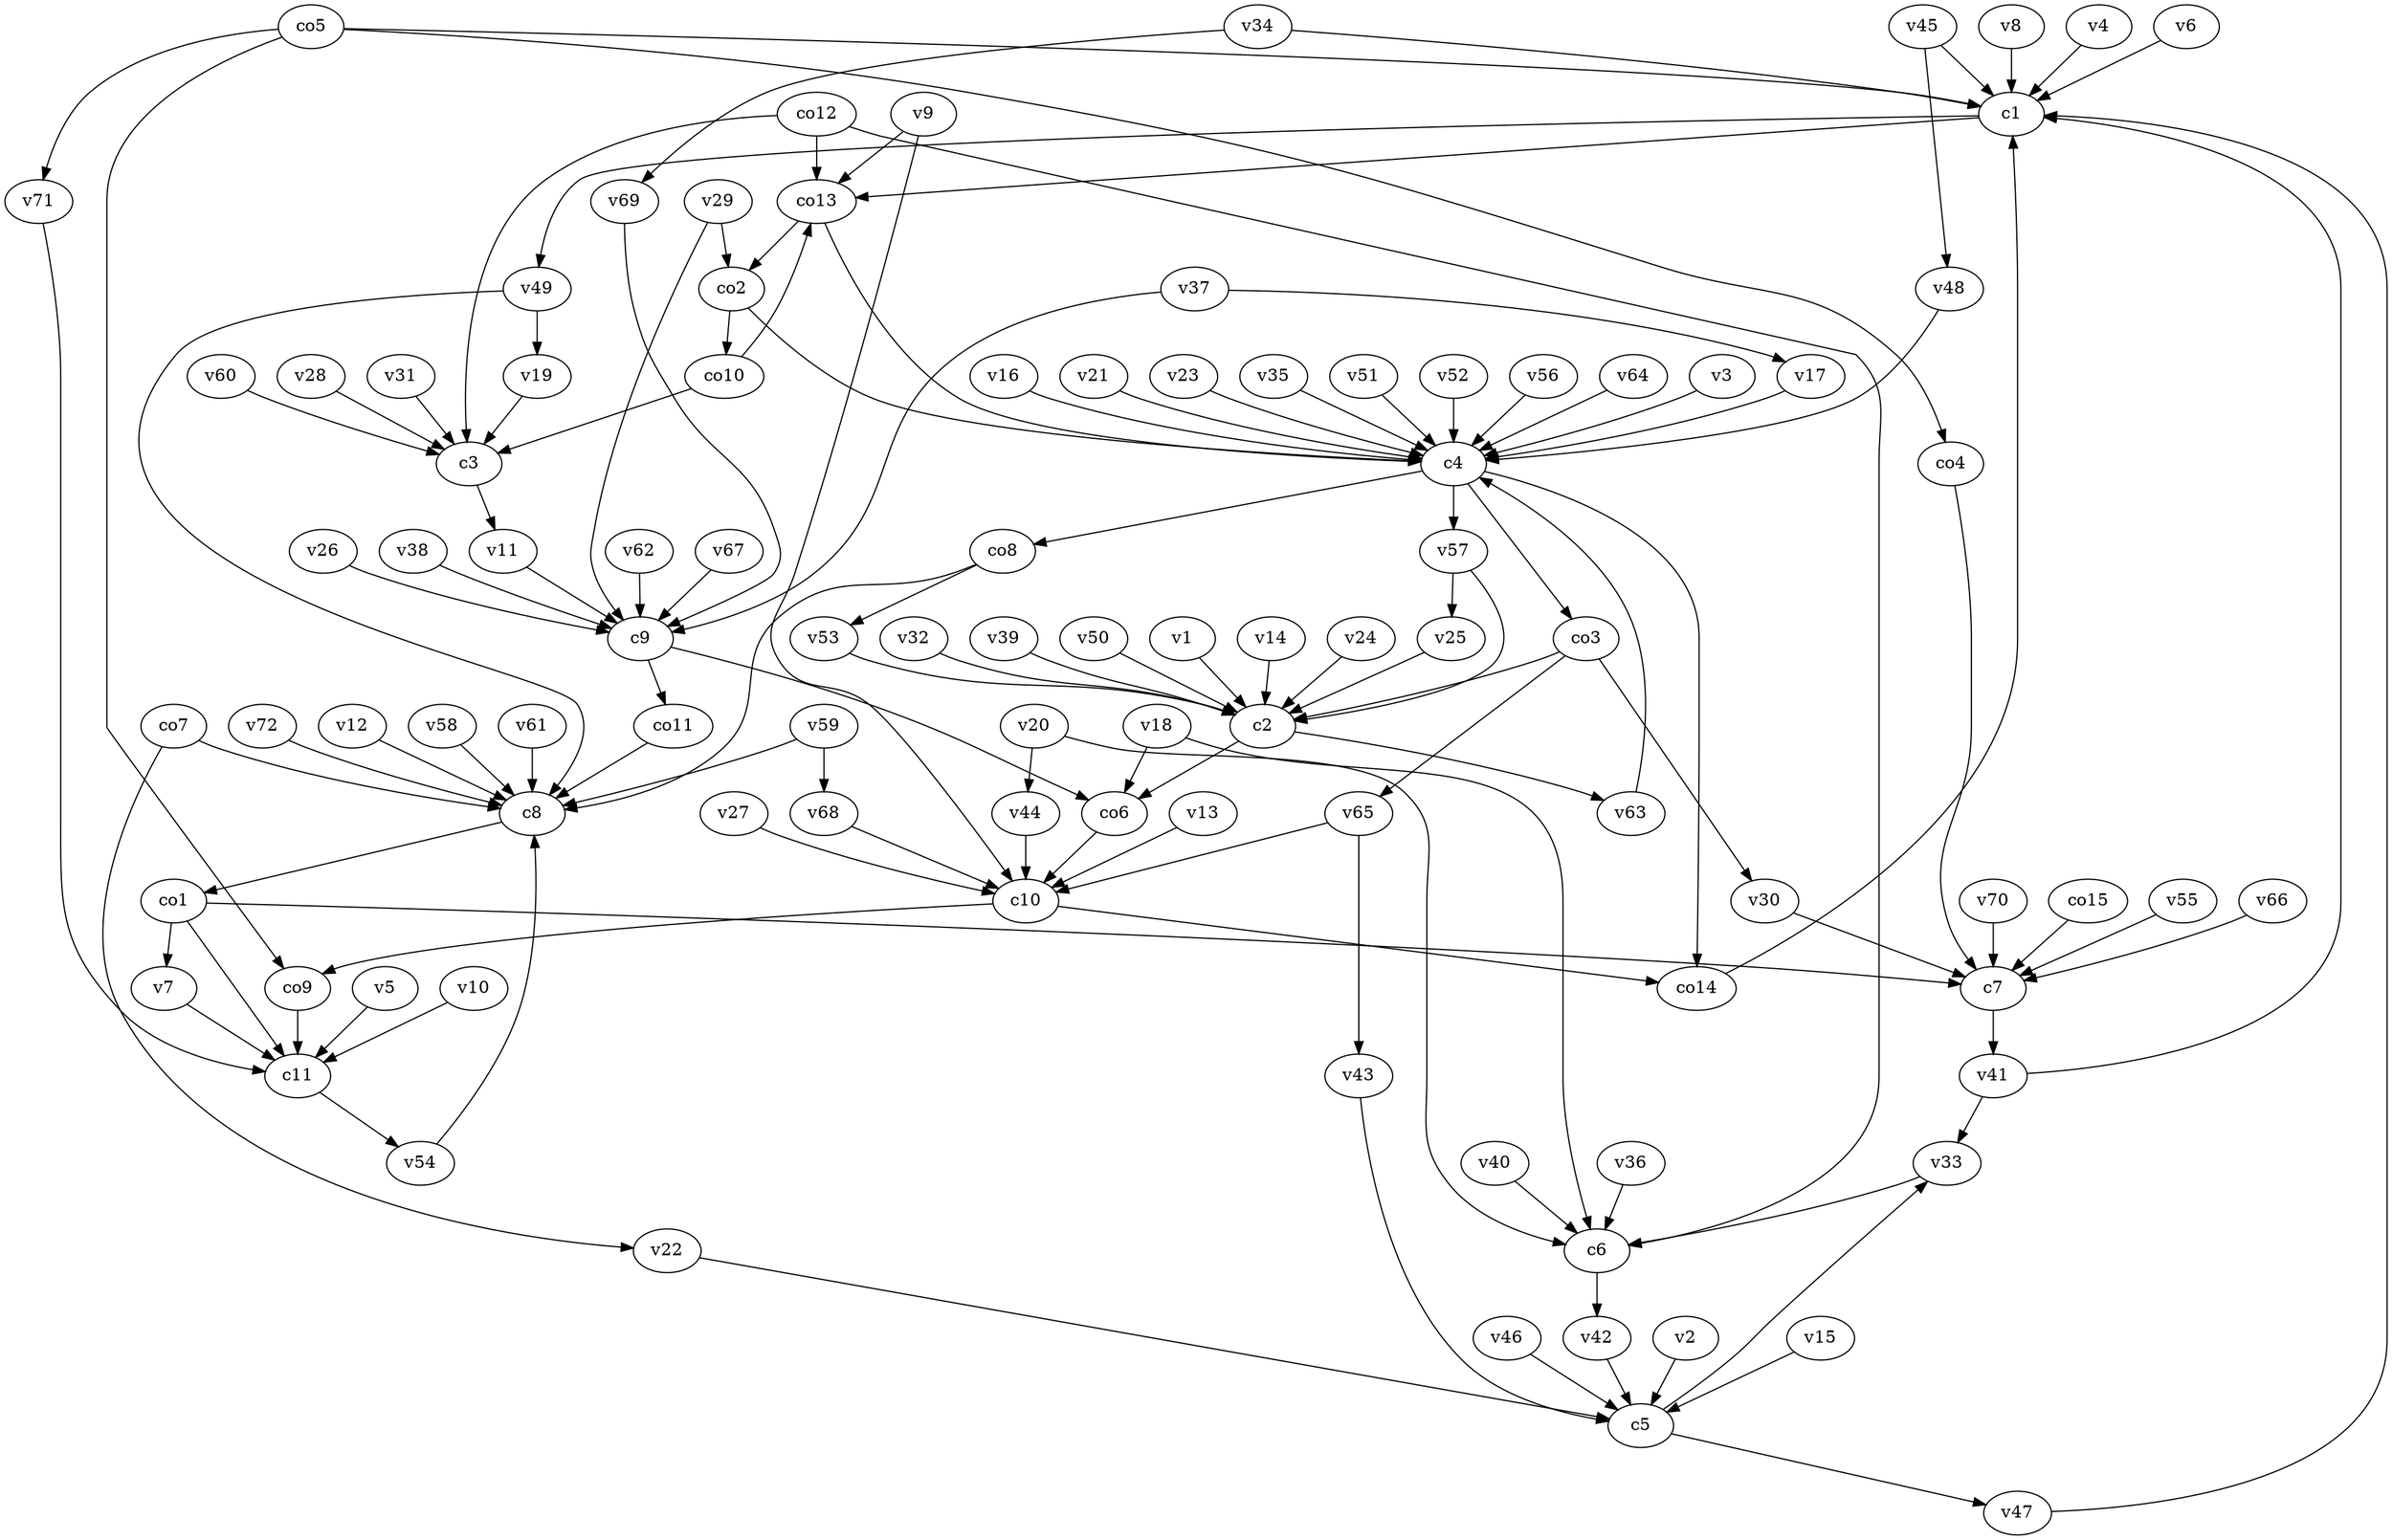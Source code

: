 strict digraph  {
c1;
c2;
c3;
c4;
c5;
c6;
c7;
c8;
c9;
c10;
c11;
v1;
v2;
v3;
v4;
v5;
v6;
v7;
v8;
v9;
v10;
v11;
v12;
v13;
v14;
v15;
v16;
v17;
v18;
v19;
v20;
v21;
v22;
v23;
v24;
v25;
v26;
v27;
v28;
v29;
v30;
v31;
v32;
v33;
v34;
v35;
v36;
v37;
v38;
v39;
v40;
v41;
v42;
v43;
v44;
v45;
v46;
v47;
v48;
v49;
v50;
v51;
v52;
v53;
v54;
v55;
v56;
v57;
v58;
v59;
v60;
v61;
v62;
v63;
v64;
v65;
v66;
v67;
v68;
v69;
v70;
v71;
v72;
co1;
co2;
co3;
co4;
co5;
co6;
co7;
co8;
co9;
co10;
co11;
co12;
co13;
co14;
co15;
c1 -> co13  [weight=1];
c1 -> v49  [weight=1];
c2 -> co6  [weight=1];
c2 -> v63  [weight=1];
c3 -> v11  [weight=1];
c4 -> co8  [weight=1];
c4 -> v57  [weight=1];
c4 -> co14  [weight=1];
c4 -> co3  [weight=1];
c5 -> v33  [weight=1];
c5 -> v47  [weight=1];
c6 -> v42  [weight=1];
c7 -> v41  [weight=1];
c8 -> co1  [weight=1];
c9 -> co6  [weight=1];
c9 -> co11  [weight=1];
c10 -> co14  [weight=1];
c10 -> co9  [weight=1];
c11 -> v54  [weight=1];
v1 -> c2  [weight=1];
v2 -> c5  [weight=1];
v3 -> c4  [weight=1];
v4 -> c1  [weight=1];
v5 -> c11  [weight=1];
v6 -> c1  [weight=1];
v7 -> c11  [weight=1];
v8 -> c1  [weight=1];
v9 -> c10  [weight=1];
v9 -> co13  [weight=1];
v10 -> c11  [weight=1];
v11 -> c9  [weight=1];
v12 -> c8  [weight=1];
v13 -> c10  [weight=1];
v14 -> c2  [weight=1];
v15 -> c5  [weight=1];
v16 -> c4  [weight=1];
v17 -> c4  [weight=1];
v18 -> c6  [weight=1];
v18 -> co6  [weight=1];
v19 -> c3  [weight=1];
v20 -> c6  [weight=1];
v20 -> v44  [weight=1];
v21 -> c4  [weight=1];
v22 -> c5  [weight=1];
v23 -> c4  [weight=1];
v24 -> c2  [weight=1];
v25 -> c2  [weight=1];
v26 -> c9  [weight=1];
v27 -> c10  [weight=1];
v28 -> c3  [weight=1];
v29 -> c9  [weight=1];
v29 -> co2  [weight=1];
v30 -> c7  [weight=1];
v31 -> c3  [weight=1];
v32 -> c2  [weight=1];
v33 -> c6  [weight=1];
v34 -> c1  [weight=1];
v34 -> v69  [weight=1];
v35 -> c4  [weight=1];
v36 -> c6  [weight=1];
v37 -> c9  [weight=1];
v37 -> v17  [weight=1];
v38 -> c9  [weight=1];
v39 -> c2  [weight=1];
v40 -> c6  [weight=1];
v41 -> c1  [weight=1];
v41 -> v33  [weight=1];
v42 -> c5  [weight=1];
v43 -> c5  [weight=1];
v44 -> c10  [weight=1];
v45 -> c1  [weight=1];
v45 -> v48  [weight=1];
v46 -> c5  [weight=1];
v47 -> c1  [weight=1];
v48 -> c4  [weight=1];
v49 -> c8  [weight=1];
v49 -> v19  [weight=1];
v50 -> c2  [weight=1];
v51 -> c4  [weight=1];
v52 -> c4  [weight=1];
v53 -> c2  [weight=1];
v54 -> c8  [weight=1];
v55 -> c7  [weight=1];
v56 -> c4  [weight=1];
v57 -> c2  [weight=1];
v57 -> v25  [weight=1];
v58 -> c8  [weight=1];
v59 -> c8  [weight=1];
v59 -> v68  [weight=1];
v60 -> c3  [weight=1];
v61 -> c8  [weight=1];
v62 -> c9  [weight=1];
v63 -> c4  [weight=1];
v64 -> c4  [weight=1];
v65 -> c10  [weight=1];
v65 -> v43  [weight=1];
v66 -> c7  [weight=1];
v67 -> c9  [weight=1];
v68 -> c10  [weight=1];
v69 -> c9  [weight=1];
v70 -> c7  [weight=1];
v71 -> c11  [weight=1];
v72 -> c8  [weight=1];
co1 -> c11  [weight=1];
co1 -> c7  [weight=1];
co1 -> v7  [weight=1];
co2 -> c4  [weight=1];
co2 -> co10  [weight=1];
co3 -> c2  [weight=1];
co3 -> v65  [weight=1];
co3 -> v30  [weight=1];
co4 -> c7  [weight=1];
co5 -> c1  [weight=1];
co5 -> co4  [weight=1];
co5 -> co9  [weight=1];
co5 -> v71  [weight=1];
co6 -> c10  [weight=1];
co7 -> c8  [weight=1];
co7 -> v22  [weight=1];
co8 -> c8  [weight=1];
co8 -> v53  [weight=1];
co9 -> c11  [weight=1];
co10 -> c3  [weight=1];
co10 -> co13  [weight=1];
co11 -> c8  [weight=1];
co12 -> c3  [weight=1];
co12 -> c6  [weight=1];
co12 -> co13  [weight=1];
co13 -> c4  [weight=1];
co13 -> co2  [weight=1];
co14 -> c1  [weight=1];
co15 -> c7  [weight=1];
}
